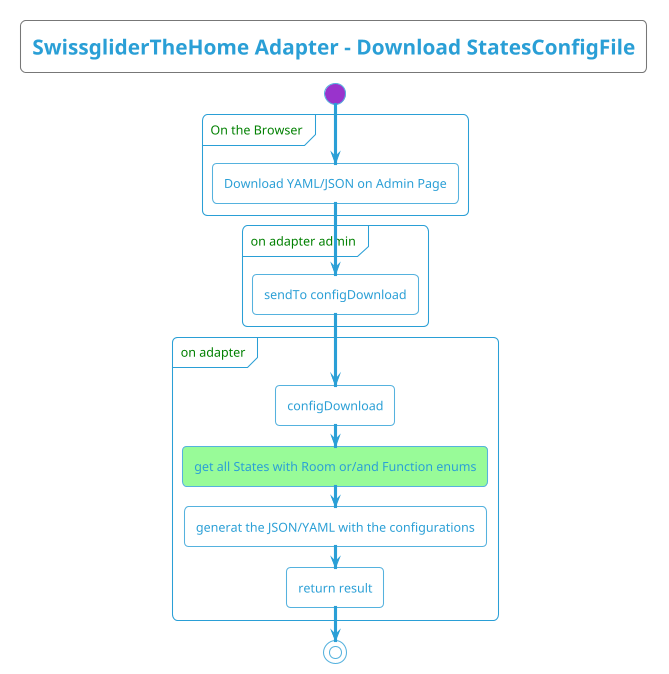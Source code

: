 @startuml
!theme cyborg-outline

<style>
    diamond {
        BackgroundColor #ccf
    }
    partition {
        FontColor green
        RoundCorner 10
    }
  arrow {
    FontColor black
    FontName arial
  }
</style>

title
    SwissgliderTheHome Adapter - Download StatesConfigFile
end title

start
partition "On the Browser" {
    :Download YAML/JSON on Admin Page;
}
partition "on adapter admin" {
:sendTo configDownload;
}
partition "on adapter" {
    :configDownload;
    #palegreen:get all States with Room or/and Function enums;
    :generat the JSON/YAML with the configurations;
    :return result;
}
stop

@enduml